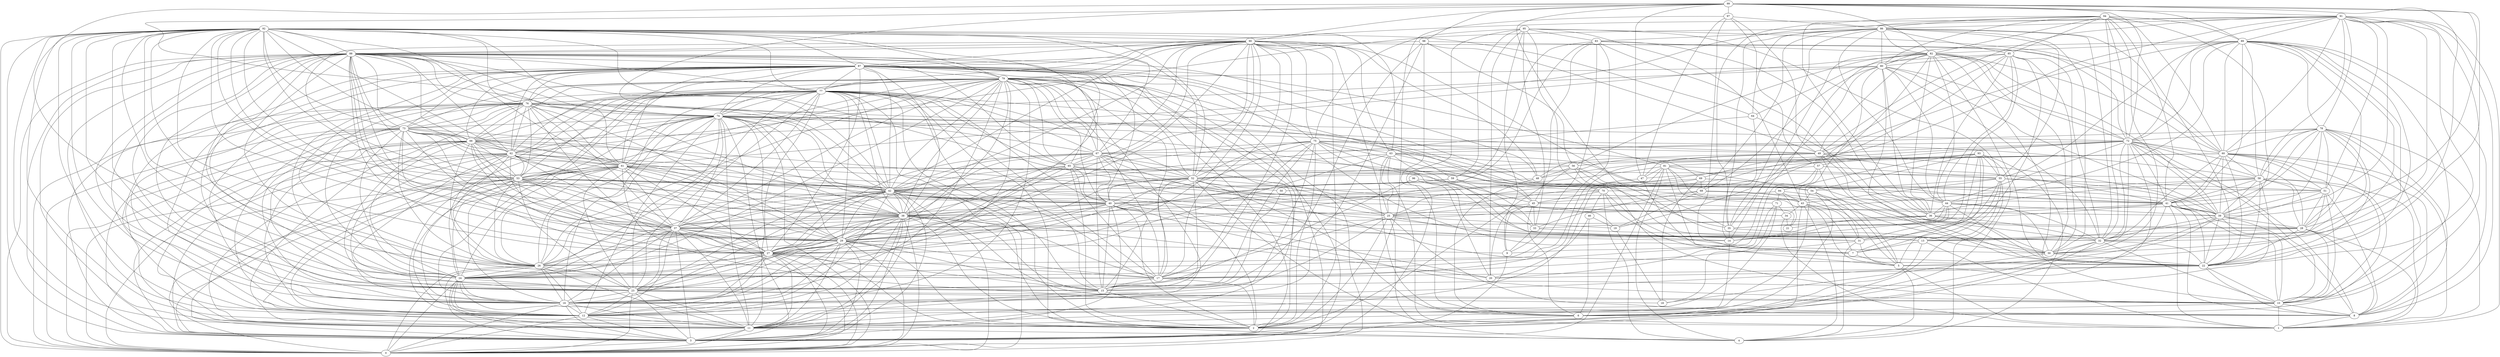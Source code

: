 digraph "sensornet-topology" {
label = "";
rankdir="BT";"0"->"3" [arrowhead = "both"] 
"0"->"11" [arrowhead = "both"] 
"0"->"12" [arrowhead = "both"] 
"0"->"16" [arrowhead = "both"] 
"0"->"23" [arrowhead = "both"] 
"0"->"24" [arrowhead = "both"] 
"0"->"26" [arrowhead = "both"] 
"0"->"27" [arrowhead = "both"] 
"0"->"29" [arrowhead = "both"] 
"0"->"37" [arrowhead = "both"] 
"0"->"38" [arrowhead = "both"] 
"0"->"42" [arrowhead = "both"] 
"0"->"53" [arrowhead = "both"] 
"0"->"61" [arrowhead = "both"] 
"0"->"62" [arrowhead = "both"] 
"0"->"66" [arrowhead = "both"] 
"0"->"73" [arrowhead = "both"] 
"0"->"74" [arrowhead = "both"] 
"0"->"76" [arrowhead = "both"] 
"0"->"77" [arrowhead = "both"] 
"0"->"79" [arrowhead = "both"] 
"0"->"87" [arrowhead = "both"] 
"0"->"88" [arrowhead = "both"] 
"0"->"92" [arrowhead = "both"] 
"1"->"5" [arrowhead = "both"] 
"1"->"8" [arrowhead = "both"] 
"1"->"10" [arrowhead = "both"] 
"1"->"13" [arrowhead = "both"] 
"1"->"28" [arrowhead = "both"] 
"1"->"34" [arrowhead = "both"] 
"1"->"41" [arrowhead = "both"] 
"1"->"52" [arrowhead = "both"] 
"1"->"58" [arrowhead = "both"] 
"1"->"60" [arrowhead = "both"] 
"1"->"63" [arrowhead = "both"] 
"1"->"78" [arrowhead = "both"] 
"1"->"91" [arrowhead = "both"] 
"2"->"6" [arrowhead = "both"] 
"2"->"15" [arrowhead = "both"] 
"2"->"17" [arrowhead = "both"] 
"2"->"25" [arrowhead = "both"] 
"2"->"27" [arrowhead = "both"] 
"2"->"29" [arrowhead = "both"] 
"2"->"38" [arrowhead = "both"] 
"2"->"40" [arrowhead = "both"] 
"2"->"42" [arrowhead = "both"] 
"2"->"43" [arrowhead = "both"] 
"2"->"55" [arrowhead = "both"] 
"2"->"56" [arrowhead = "both"] 
"2"->"65" [arrowhead = "both"] 
"2"->"67" [arrowhead = "both"] 
"2"->"75" [arrowhead = "both"] 
"2"->"77" [arrowhead = "both"] 
"2"->"79" [arrowhead = "both"] 
"2"->"88" [arrowhead = "both"] 
"2"->"90" [arrowhead = "both"] 
"2"->"92" [arrowhead = "both"] 
"2"->"93" [arrowhead = "both"] 
"3"->"9" [arrowhead = "both"] 
"3"->"11" [arrowhead = "both"] 
"3"->"12" [arrowhead = "both"] 
"3"->"16" [arrowhead = "both"] 
"3"->"23" [arrowhead = "both"] 
"3"->"24" [arrowhead = "both"] 
"3"->"26" [arrowhead = "both"] 
"3"->"27" [arrowhead = "both"] 
"3"->"29" [arrowhead = "both"] 
"3"->"37" [arrowhead = "both"] 
"3"->"38" [arrowhead = "both"] 
"3"->"40" [arrowhead = "both"] 
"3"->"42" [arrowhead = "both"] 
"3"->"61" [arrowhead = "both"] 
"3"->"62" [arrowhead = "both"] 
"3"->"66" [arrowhead = "both"] 
"3"->"73" [arrowhead = "both"] 
"3"->"74" [arrowhead = "both"] 
"3"->"76" [arrowhead = "both"] 
"3"->"77" [arrowhead = "both"] 
"3"->"79" [arrowhead = "both"] 
"3"->"81" [arrowhead = "both"] 
"3"->"87" [arrowhead = "both"] 
"3"->"88" [arrowhead = "both"] 
"3"->"92" [arrowhead = "both"] 
"3"->"95" [arrowhead = "both"] 
"3"->"97" [arrowhead = "both"] 
"4"->"5" [arrowhead = "both"] 
"4"->"11" [arrowhead = "both"] 
"4"->"25" [arrowhead = "both"] 
"4"->"31" [arrowhead = "both"] 
"4"->"43" [arrowhead = "both"] 
"4"->"55" [arrowhead = "both"] 
"4"->"70" [arrowhead = "both"] 
"4"->"77" [arrowhead = "both"] 
"4"->"81" [arrowhead = "both"] 
"4"->"93" [arrowhead = "both"] 
"5"->"7" [arrowhead = "both"] 
"5"->"31" [arrowhead = "both"] 
"5"->"39" [arrowhead = "both"] 
"5"->"43" [arrowhead = "both"] 
"5"->"51" [arrowhead = "both"] 
"5"->"54" [arrowhead = "both"] 
"5"->"57" [arrowhead = "both"] 
"5"->"68" [arrowhead = "both"] 
"5"->"81" [arrowhead = "both"] 
"5"->"93" [arrowhead = "both"] 
"6"->"10" [arrowhead = "both"] 
"6"->"13" [arrowhead = "both"] 
"6"->"32" [arrowhead = "both"] 
"6"->"45" [arrowhead = "both"] 
"6"->"46" [arrowhead = "both"] 
"6"->"48" [arrowhead = "both"] 
"6"->"52" [arrowhead = "both"] 
"6"->"60" [arrowhead = "both"] 
"6"->"63" [arrowhead = "both"] 
"6"->"72" [arrowhead = "both"] 
"6"->"98" [arrowhead = "both"] 
"7"->"13" [arrowhead = "both"] 
"7"->"43" [arrowhead = "both"] 
"7"->"47" [arrowhead = "both"] 
"7"->"55" [arrowhead = "both"] 
"7"->"87" [arrowhead = "both"] 
"7"->"93" [arrowhead = "both"] 
"7"->"97" [arrowhead = "both"] 
"8"->"10" [arrowhead = "both"] 
"8"->"22" [arrowhead = "both"] 
"8"->"24" [arrowhead = "both"] 
"8"->"25" [arrowhead = "both"] 
"8"->"28" [arrowhead = "both"] 
"8"->"39" [arrowhead = "both"] 
"8"->"41" [arrowhead = "both"] 
"8"->"51" [arrowhead = "both"] 
"8"->"60" [arrowhead = "both"] 
"8"->"61" [arrowhead = "both"] 
"8"->"72" [arrowhead = "both"] 
"8"->"78" [arrowhead = "both"] 
"8"->"89" [arrowhead = "both"] 
"8"->"91" [arrowhead = "both"] 
"9"->"29" [arrowhead = "both"] 
"9"->"33" [arrowhead = "both"] 
"9"->"45" [arrowhead = "both"] 
"9"->"82" [arrowhead = "both"] 
"9"->"83" [arrowhead = "both"] 
"9"->"95" [arrowhead = "both"] 
"10"->"22" [arrowhead = "both"] 
"10"->"23" [arrowhead = "both"] 
"10"->"28" [arrowhead = "both"] 
"10"->"32" [arrowhead = "both"] 
"10"->"38" [arrowhead = "both"] 
"10"->"39" [arrowhead = "both"] 
"10"->"40" [arrowhead = "both"] 
"10"->"41" [arrowhead = "both"] 
"10"->"51" [arrowhead = "both"] 
"10"->"56" [arrowhead = "both"] 
"10"->"58" [arrowhead = "both"] 
"10"->"72" [arrowhead = "both"] 
"10"->"78" [arrowhead = "both"] 
"10"->"82" [arrowhead = "both"] 
"10"->"89" [arrowhead = "both"] 
"10"->"91" [arrowhead = "both"] 
"11"->"12" [arrowhead = "both"] 
"11"->"14" [arrowhead = "both"] 
"11"->"16" [arrowhead = "both"] 
"11"->"23" [arrowhead = "both"] 
"11"->"24" [arrowhead = "both"] 
"11"->"26" [arrowhead = "both"] 
"11"->"27" [arrowhead = "both"] 
"11"->"29" [arrowhead = "both"] 
"11"->"32" [arrowhead = "both"] 
"11"->"37" [arrowhead = "both"] 
"11"->"38" [arrowhead = "both"] 
"11"->"42" [arrowhead = "both"] 
"11"->"53" [arrowhead = "both"] 
"11"->"54" [arrowhead = "both"] 
"11"->"62" [arrowhead = "both"] 
"11"->"66" [arrowhead = "both"] 
"11"->"73" [arrowhead = "both"] 
"11"->"74" [arrowhead = "both"] 
"11"->"76" [arrowhead = "both"] 
"11"->"77" [arrowhead = "both"] 
"11"->"79" [arrowhead = "both"] 
"11"->"80" [arrowhead = "both"] 
"11"->"81" [arrowhead = "both"] 
"11"->"87" [arrowhead = "both"] 
"11"->"88" [arrowhead = "both"] 
"11"->"92" [arrowhead = "both"] 
"12"->"15" [arrowhead = "both"] 
"12"->"16" [arrowhead = "both"] 
"12"->"23" [arrowhead = "both"] 
"12"->"24" [arrowhead = "both"] 
"12"->"26" [arrowhead = "both"] 
"12"->"27" [arrowhead = "both"] 
"12"->"29" [arrowhead = "both"] 
"12"->"37" [arrowhead = "both"] 
"12"->"38" [arrowhead = "both"] 
"12"->"42" [arrowhead = "both"] 
"12"->"53" [arrowhead = "both"] 
"12"->"61" [arrowhead = "both"] 
"12"->"66" [arrowhead = "both"] 
"12"->"71" [arrowhead = "both"] 
"12"->"73" [arrowhead = "both"] 
"12"->"74" [arrowhead = "both"] 
"12"->"76" [arrowhead = "both"] 
"12"->"77" [arrowhead = "both"] 
"12"->"79" [arrowhead = "both"] 
"12"->"87" [arrowhead = "both"] 
"12"->"88" [arrowhead = "both"] 
"12"->"92" [arrowhead = "both"] 
"13"->"25" [arrowhead = "both"] 
"13"->"28" [arrowhead = "both"] 
"13"->"42" [arrowhead = "both"] 
"13"->"51" [arrowhead = "both"] 
"13"->"56" [arrowhead = "both"] 
"13"->"75" [arrowhead = "both"] 
"13"->"78" [arrowhead = "both"] 
"13"->"85" [arrowhead = "both"] 
"14"->"35" [arrowhead = "both"] 
"14"->"36" [arrowhead = "both"] 
"14"->"42" [arrowhead = "both"] 
"14"->"44" [arrowhead = "both"] 
"14"->"82" [arrowhead = "both"] 
"14"->"85" [arrowhead = "both"] 
"14"->"86" [arrowhead = "both"] 
"14"->"96" [arrowhead = "both"] 
"15"->"17" [arrowhead = "both"] 
"15"->"25" [arrowhead = "both"] 
"15"->"27" [arrowhead = "both"] 
"15"->"29" [arrowhead = "both"] 
"15"->"38" [arrowhead = "both"] 
"15"->"40" [arrowhead = "both"] 
"15"->"42" [arrowhead = "both"] 
"15"->"50" [arrowhead = "both"] 
"15"->"52" [arrowhead = "both"] 
"15"->"67" [arrowhead = "both"] 
"15"->"75" [arrowhead = "both"] 
"15"->"77" [arrowhead = "both"] 
"15"->"79" [arrowhead = "both"] 
"15"->"88" [arrowhead = "both"] 
"15"->"90" [arrowhead = "both"] 
"15"->"92" [arrowhead = "both"] 
"15"->"98" [arrowhead = "both"] 
"16"->"23" [arrowhead = "both"] 
"16"->"24" [arrowhead = "both"] 
"16"->"26" [arrowhead = "both"] 
"16"->"27" [arrowhead = "both"] 
"16"->"29" [arrowhead = "both"] 
"16"->"37" [arrowhead = "both"] 
"16"->"38" [arrowhead = "both"] 
"16"->"41" [arrowhead = "both"] 
"16"->"42" [arrowhead = "both"] 
"16"->"53" [arrowhead = "both"] 
"16"->"61" [arrowhead = "both"] 
"16"->"62" [arrowhead = "both"] 
"16"->"73" [arrowhead = "both"] 
"16"->"74" [arrowhead = "both"] 
"16"->"75" [arrowhead = "both"] 
"16"->"76" [arrowhead = "both"] 
"16"->"77" [arrowhead = "both"] 
"16"->"79" [arrowhead = "both"] 
"16"->"87" [arrowhead = "both"] 
"16"->"88" [arrowhead = "both"] 
"16"->"92" [arrowhead = "both"] 
"16"->"98" [arrowhead = "both"] 
"17"->"22" [arrowhead = "both"] 
"17"->"25" [arrowhead = "both"] 
"17"->"27" [arrowhead = "both"] 
"17"->"29" [arrowhead = "both"] 
"17"->"31" [arrowhead = "both"] 
"17"->"38" [arrowhead = "both"] 
"17"->"40" [arrowhead = "both"] 
"17"->"42" [arrowhead = "both"] 
"17"->"47" [arrowhead = "both"] 
"17"->"52" [arrowhead = "both"] 
"17"->"65" [arrowhead = "both"] 
"17"->"75" [arrowhead = "both"] 
"17"->"77" [arrowhead = "both"] 
"17"->"79" [arrowhead = "both"] 
"17"->"88" [arrowhead = "both"] 
"17"->"90" [arrowhead = "both"] 
"17"->"92" [arrowhead = "both"] 
"18"->"19" [arrowhead = "both"] 
"18"->"23" [arrowhead = "both"] 
"18"->"30" [arrowhead = "both"] 
"18"->"69" [arrowhead = "both"] 
"18"->"71" [arrowhead = "both"] 
"19"->"25" [arrowhead = "both"] 
"19"->"46" [arrowhead = "both"] 
"19"->"52" [arrowhead = "both"] 
"19"->"68" [arrowhead = "both"] 
"19"->"82" [arrowhead = "both"] 
"20"->"22" [arrowhead = "both"] 
"20"->"38" [arrowhead = "both"] 
"20"->"40" [arrowhead = "both"] 
"20"->"45" [arrowhead = "both"] 
"20"->"46" [arrowhead = "both"] 
"20"->"71" [arrowhead = "both"] 
"20"->"95" [arrowhead = "both"] 
"20"->"96" [arrowhead = "both"] 
"21"->"34" [arrowhead = "both"] 
"21"->"44" [arrowhead = "both"] 
"21"->"45" [arrowhead = "both"] 
"21"->"84" [arrowhead = "both"] 
"22"->"28" [arrowhead = "both"] 
"22"->"30" [arrowhead = "both"] 
"22"->"32" [arrowhead = "both"] 
"22"->"39" [arrowhead = "both"] 
"22"->"41" [arrowhead = "both"] 
"22"->"44" [arrowhead = "both"] 
"22"->"49" [arrowhead = "both"] 
"22"->"58" [arrowhead = "both"] 
"22"->"60" [arrowhead = "both"] 
"22"->"67" [arrowhead = "both"] 
"22"->"70" [arrowhead = "both"] 
"22"->"78" [arrowhead = "both"] 
"22"->"80" [arrowhead = "both"] 
"22"->"82" [arrowhead = "both"] 
"22"->"89" [arrowhead = "both"] 
"22"->"91" [arrowhead = "both"] 
"22"->"94" [arrowhead = "both"] 
"22"->"99" [arrowhead = "both"] 
"23"->"24" [arrowhead = "both"] 
"23"->"26" [arrowhead = "both"] 
"23"->"27" [arrowhead = "both"] 
"23"->"29" [arrowhead = "both"] 
"23"->"37" [arrowhead = "both"] 
"23"->"38" [arrowhead = "both"] 
"23"->"42" [arrowhead = "both"] 
"23"->"53" [arrowhead = "both"] 
"23"->"58" [arrowhead = "both"] 
"23"->"61" [arrowhead = "both"] 
"23"->"62" [arrowhead = "both"] 
"23"->"66" [arrowhead = "both"] 
"23"->"74" [arrowhead = "both"] 
"23"->"76" [arrowhead = "both"] 
"23"->"77" [arrowhead = "both"] 
"23"->"79" [arrowhead = "both"] 
"23"->"87" [arrowhead = "both"] 
"23"->"88" [arrowhead = "both"] 
"23"->"92" [arrowhead = "both"] 
"23"->"96" [arrowhead = "both"] 
"24"->"26" [arrowhead = "both"] 
"24"->"27" [arrowhead = "both"] 
"24"->"29" [arrowhead = "both"] 
"24"->"37" [arrowhead = "both"] 
"24"->"38" [arrowhead = "both"] 
"24"->"42" [arrowhead = "both"] 
"24"->"49" [arrowhead = "both"] 
"24"->"53" [arrowhead = "both"] 
"24"->"57" [arrowhead = "both"] 
"24"->"61" [arrowhead = "both"] 
"24"->"62" [arrowhead = "both"] 
"24"->"66" [arrowhead = "both"] 
"24"->"73" [arrowhead = "both"] 
"24"->"76" [arrowhead = "both"] 
"24"->"77" [arrowhead = "both"] 
"24"->"79" [arrowhead = "both"] 
"24"->"87" [arrowhead = "both"] 
"24"->"88" [arrowhead = "both"] 
"24"->"92" [arrowhead = "both"] 
"24"->"99" [arrowhead = "both"] 
"25"->"40" [arrowhead = "both"] 
"25"->"45" [arrowhead = "both"] 
"25"->"52" [arrowhead = "both"] 
"25"->"58" [arrowhead = "both"] 
"25"->"63" [arrowhead = "both"] 
"25"->"65" [arrowhead = "both"] 
"25"->"67" [arrowhead = "both"] 
"25"->"69" [arrowhead = "both"] 
"25"->"85" [arrowhead = "both"] 
"25"->"90" [arrowhead = "both"] 
"26"->"27" [arrowhead = "both"] 
"26"->"29" [arrowhead = "both"] 
"26"->"37" [arrowhead = "both"] 
"26"->"38" [arrowhead = "both"] 
"26"->"42" [arrowhead = "both"] 
"26"->"53" [arrowhead = "both"] 
"26"->"61" [arrowhead = "both"] 
"26"->"62" [arrowhead = "both"] 
"26"->"66" [arrowhead = "both"] 
"26"->"73" [arrowhead = "both"] 
"26"->"74" [arrowhead = "both"] 
"26"->"77" [arrowhead = "both"] 
"26"->"79" [arrowhead = "both"] 
"26"->"83" [arrowhead = "both"] 
"26"->"87" [arrowhead = "both"] 
"26"->"88" [arrowhead = "both"] 
"26"->"92" [arrowhead = "both"] 
"27"->"29" [arrowhead = "both"] 
"27"->"37" [arrowhead = "both"] 
"27"->"38" [arrowhead = "both"] 
"27"->"40" [arrowhead = "both"] 
"27"->"42" [arrowhead = "both"] 
"27"->"52" [arrowhead = "both"] 
"27"->"53" [arrowhead = "both"] 
"27"->"61" [arrowhead = "both"] 
"27"->"62" [arrowhead = "both"] 
"27"->"63" [arrowhead = "both"] 
"27"->"65" [arrowhead = "both"] 
"27"->"66" [arrowhead = "both"] 
"27"->"67" [arrowhead = "both"] 
"27"->"73" [arrowhead = "both"] 
"27"->"74" [arrowhead = "both"] 
"27"->"76" [arrowhead = "both"] 
"27"->"79" [arrowhead = "both"] 
"27"->"87" [arrowhead = "both"] 
"27"->"88" [arrowhead = "both"] 
"27"->"90" [arrowhead = "both"] 
"27"->"92" [arrowhead = "both"] 
"28"->"39" [arrowhead = "both"] 
"28"->"41" [arrowhead = "both"] 
"28"->"51" [arrowhead = "both"] 
"28"->"58" [arrowhead = "both"] 
"28"->"60" [arrowhead = "both"] 
"28"->"63" [arrowhead = "both"] 
"28"->"72" [arrowhead = "both"] 
"28"->"83" [arrowhead = "both"] 
"28"->"89" [arrowhead = "both"] 
"28"->"91" [arrowhead = "both"] 
"29"->"37" [arrowhead = "both"] 
"29"->"38" [arrowhead = "both"] 
"29"->"40" [arrowhead = "both"] 
"29"->"42" [arrowhead = "both"] 
"29"->"52" [arrowhead = "both"] 
"29"->"53" [arrowhead = "both"] 
"29"->"59" [arrowhead = "both"] 
"29"->"61" [arrowhead = "both"] 
"29"->"62" [arrowhead = "both"] 
"29"->"65" [arrowhead = "both"] 
"29"->"66" [arrowhead = "both"] 
"29"->"67" [arrowhead = "both"] 
"29"->"73" [arrowhead = "both"] 
"29"->"74" [arrowhead = "both"] 
"29"->"76" [arrowhead = "both"] 
"29"->"77" [arrowhead = "both"] 
"29"->"83" [arrowhead = "both"] 
"29"->"87" [arrowhead = "both"] 
"29"->"88" [arrowhead = "both"] 
"29"->"90" [arrowhead = "both"] 
"29"->"92" [arrowhead = "both"] 
"30"->"32" [arrowhead = "both"] 
"30"->"35" [arrowhead = "both"] 
"30"->"36" [arrowhead = "both"] 
"30"->"39" [arrowhead = "both"] 
"30"->"44" [arrowhead = "both"] 
"30"->"68" [arrowhead = "both"] 
"30"->"70" [arrowhead = "both"] 
"30"->"72" [arrowhead = "both"] 
"30"->"82" [arrowhead = "both"] 
"30"->"84" [arrowhead = "both"] 
"30"->"85" [arrowhead = "both"] 
"30"->"86" [arrowhead = "both"] 
"30"->"89" [arrowhead = "both"] 
"30"->"94" [arrowhead = "both"] 
"31"->"37" [arrowhead = "both"] 
"31"->"43" [arrowhead = "both"] 
"31"->"54" [arrowhead = "both"] 
"31"->"55" [arrowhead = "both"] 
"31"->"63" [arrowhead = "both"] 
"31"->"93" [arrowhead = "both"] 
"32"->"33" [arrowhead = "both"] 
"32"->"36" [arrowhead = "both"] 
"32"->"39" [arrowhead = "both"] 
"32"->"44" [arrowhead = "both"] 
"32"->"49" [arrowhead = "both"] 
"32"->"56" [arrowhead = "both"] 
"32"->"60" [arrowhead = "both"] 
"32"->"61" [arrowhead = "both"] 
"32"->"72" [arrowhead = "both"] 
"32"->"80" [arrowhead = "both"] 
"32"->"85" [arrowhead = "both"] 
"32"->"86" [arrowhead = "both"] 
"32"->"89" [arrowhead = "both"] 
"32"->"94" [arrowhead = "both"] 
"32"->"99" [arrowhead = "both"] 
"33"->"36" [arrowhead = "both"] 
"33"->"45" [arrowhead = "both"] 
"33"->"59" [arrowhead = "both"] 
"33"->"68" [arrowhead = "both"] 
"33"->"75" [arrowhead = "both"] 
"33"->"95" [arrowhead = "both"] 
"34"->"43" [arrowhead = "both"] 
"34"->"62" [arrowhead = "both"] 
"34"->"71" [arrowhead = "both"] 
"34"->"92" [arrowhead = "both"] 
"35"->"36" [arrowhead = "both"] 
"35"->"44" [arrowhead = "both"] 
"35"->"64" [arrowhead = "both"] 
"35"->"77" [arrowhead = "both"] 
"35"->"80" [arrowhead = "both"] 
"35"->"86" [arrowhead = "both"] 
"35"->"94" [arrowhead = "both"] 
"35"->"99" [arrowhead = "both"] 
"36"->"41" [arrowhead = "both"] 
"36"->"44" [arrowhead = "both"] 
"36"->"58" [arrowhead = "both"] 
"36"->"64" [arrowhead = "both"] 
"36"->"80" [arrowhead = "both"] 
"36"->"82" [arrowhead = "both"] 
"36"->"83" [arrowhead = "both"] 
"36"->"85" [arrowhead = "both"] 
"36"->"94" [arrowhead = "both"] 
"37"->"38" [arrowhead = "both"] 
"37"->"40" [arrowhead = "both"] 
"37"->"41" [arrowhead = "both"] 
"37"->"42" [arrowhead = "both"] 
"37"->"53" [arrowhead = "both"] 
"37"->"61" [arrowhead = "both"] 
"37"->"62" [arrowhead = "both"] 
"37"->"66" [arrowhead = "both"] 
"37"->"73" [arrowhead = "both"] 
"37"->"74" [arrowhead = "both"] 
"37"->"76" [arrowhead = "both"] 
"37"->"77" [arrowhead = "both"] 
"37"->"79" [arrowhead = "both"] 
"37"->"81" [arrowhead = "both"] 
"37"->"84" [arrowhead = "both"] 
"37"->"88" [arrowhead = "both"] 
"37"->"90" [arrowhead = "both"] 
"37"->"92" [arrowhead = "both"] 
"38"->"40" [arrowhead = "both"] 
"38"->"42" [arrowhead = "both"] 
"38"->"48" [arrowhead = "both"] 
"38"->"52" [arrowhead = "both"] 
"38"->"53" [arrowhead = "both"] 
"38"->"61" [arrowhead = "both"] 
"38"->"62" [arrowhead = "both"] 
"38"->"65" [arrowhead = "both"] 
"38"->"66" [arrowhead = "both"] 
"38"->"67" [arrowhead = "both"] 
"38"->"73" [arrowhead = "both"] 
"38"->"74" [arrowhead = "both"] 
"38"->"76" [arrowhead = "both"] 
"38"->"77" [arrowhead = "both"] 
"38"->"78" [arrowhead = "both"] 
"38"->"79" [arrowhead = "both"] 
"38"->"87" [arrowhead = "both"] 
"38"->"90" [arrowhead = "both"] 
"38"->"92" [arrowhead = "both"] 
"39"->"41" [arrowhead = "both"] 
"39"->"44" [arrowhead = "both"] 
"39"->"49" [arrowhead = "both"] 
"39"->"53" [arrowhead = "both"] 
"39"->"55" [arrowhead = "both"] 
"39"->"58" [arrowhead = "both"] 
"39"->"60" [arrowhead = "both"] 
"39"->"72" [arrowhead = "both"] 
"39"->"78" [arrowhead = "both"] 
"39"->"80" [arrowhead = "both"] 
"39"->"82" [arrowhead = "both"] 
"39"->"90" [arrowhead = "both"] 
"39"->"91" [arrowhead = "both"] 
"39"->"94" [arrowhead = "both"] 
"39"->"99" [arrowhead = "both"] 
"40"->"42" [arrowhead = "both"] 
"40"->"52" [arrowhead = "both"] 
"40"->"53" [arrowhead = "both"] 
"40"->"60" [arrowhead = "both"] 
"40"->"65" [arrowhead = "both"] 
"40"->"67" [arrowhead = "both"] 
"40"->"70" [arrowhead = "both"] 
"40"->"75" [arrowhead = "both"] 
"40"->"77" [arrowhead = "both"] 
"40"->"79" [arrowhead = "both"] 
"40"->"87" [arrowhead = "both"] 
"40"->"88" [arrowhead = "both"] 
"40"->"92" [arrowhead = "both"] 
"41"->"49" [arrowhead = "both"] 
"41"->"51" [arrowhead = "both"] 
"41"->"58" [arrowhead = "both"] 
"41"->"60" [arrowhead = "both"] 
"41"->"66" [arrowhead = "both"] 
"41"->"72" [arrowhead = "both"] 
"41"->"74" [arrowhead = "both"] 
"41"->"76" [arrowhead = "both"] 
"41"->"78" [arrowhead = "both"] 
"41"->"86" [arrowhead = "both"] 
"41"->"87" [arrowhead = "both"] 
"41"->"89" [arrowhead = "both"] 
"42"->"52" [arrowhead = "both"] 
"42"->"53" [arrowhead = "both"] 
"42"->"59" [arrowhead = "both"] 
"42"->"61" [arrowhead = "both"] 
"42"->"62" [arrowhead = "both"] 
"42"->"63" [arrowhead = "both"] 
"42"->"64" [arrowhead = "both"] 
"42"->"65" [arrowhead = "both"] 
"42"->"66" [arrowhead = "both"] 
"42"->"67" [arrowhead = "both"] 
"42"->"73" [arrowhead = "both"] 
"42"->"74" [arrowhead = "both"] 
"42"->"76" [arrowhead = "both"] 
"42"->"77" [arrowhead = "both"] 
"42"->"79" [arrowhead = "both"] 
"42"->"87" [arrowhead = "both"] 
"42"->"88" [arrowhead = "both"] 
"42"->"90" [arrowhead = "both"] 
"42"->"99" [arrowhead = "both"] 
"43"->"54" [arrowhead = "both"] 
"43"->"55" [arrowhead = "both"] 
"43"->"57" [arrowhead = "both"] 
"43"->"67" [arrowhead = "both"] 
"43"->"81" [arrowhead = "both"] 
"43"->"84" [arrowhead = "both"] 
"43"->"95" [arrowhead = "both"] 
"44"->"69" [arrowhead = "both"] 
"44"->"72" [arrowhead = "both"] 
"44"->"80" [arrowhead = "both"] 
"44"->"82" [arrowhead = "both"] 
"44"->"85" [arrowhead = "both"] 
"44"->"86" [arrowhead = "both"] 
"44"->"89" [arrowhead = "both"] 
"45"->"59" [arrowhead = "both"] 
"45"->"68" [arrowhead = "both"] 
"45"->"70" [arrowhead = "both"] 
"45"->"74" [arrowhead = "both"] 
"45"->"75" [arrowhead = "both"] 
"45"->"83" [arrowhead = "both"] 
"46"->"70" [arrowhead = "both"] 
"47"->"49" [arrowhead = "both"] 
"47"->"57" [arrowhead = "both"] 
"47"->"81" [arrowhead = "both"] 
"47"->"97" [arrowhead = "both"] 
"47"->"99" [arrowhead = "both"] 
"48"->"49" [arrowhead = "both"] 
"48"->"56" [arrowhead = "both"] 
"48"->"60" [arrowhead = "both"] 
"48"->"88" [arrowhead = "both"] 
"48"->"90" [arrowhead = "both"] 
"49"->"72" [arrowhead = "both"] 
"49"->"74" [arrowhead = "both"] 
"49"->"75" [arrowhead = "both"] 
"49"->"82" [arrowhead = "both"] 
"49"->"89" [arrowhead = "both"] 
"49"->"91" [arrowhead = "both"] 
"49"->"97" [arrowhead = "both"] 
"49"->"98" [arrowhead = "both"] 
"50"->"52" [arrowhead = "both"] 
"50"->"69" [arrowhead = "both"] 
"51"->"55" [arrowhead = "both"] 
"51"->"58" [arrowhead = "both"] 
"51"->"60" [arrowhead = "both"] 
"51"->"63" [arrowhead = "both"] 
"51"->"78" [arrowhead = "both"] 
"51"->"91" [arrowhead = "both"] 
"52"->"56" [arrowhead = "both"] 
"52"->"65" [arrowhead = "both"] 
"52"->"67" [arrowhead = "both"] 
"52"->"72" [arrowhead = "both"] 
"52"->"75" [arrowhead = "both"] 
"52"->"77" [arrowhead = "both"] 
"52"->"79" [arrowhead = "both"] 
"52"->"88" [arrowhead = "both"] 
"52"->"90" [arrowhead = "both"] 
"52"->"91" [arrowhead = "both"] 
"52"->"92" [arrowhead = "both"] 
"53"->"61" [arrowhead = "both"] 
"53"->"62" [arrowhead = "both"] 
"53"->"66" [arrowhead = "both"] 
"53"->"73" [arrowhead = "both"] 
"53"->"74" [arrowhead = "both"] 
"53"->"76" [arrowhead = "both"] 
"53"->"77" [arrowhead = "both"] 
"53"->"79" [arrowhead = "both"] 
"53"->"87" [arrowhead = "both"] 
"53"->"88" [arrowhead = "both"] 
"53"->"90" [arrowhead = "both"] 
"53"->"92" [arrowhead = "both"] 
"54"->"55" [arrowhead = "both"] 
"54"->"61" [arrowhead = "both"] 
"54"->"81" [arrowhead = "both"] 
"54"->"93" [arrowhead = "both"] 
"55"->"57" [arrowhead = "both"] 
"55"->"81" [arrowhead = "both"] 
"55"->"86" [arrowhead = "both"] 
"55"->"89" [arrowhead = "both"] 
"55"->"93" [arrowhead = "both"] 
"55"->"95" [arrowhead = "both"] 
"56"->"60" [arrowhead = "both"] 
"56"->"63" [arrowhead = "both"] 
"56"->"82" [arrowhead = "both"] 
"56"->"98" [arrowhead = "both"] 
"57"->"93" [arrowhead = "both"] 
"57"->"97" [arrowhead = "both"] 
"58"->"60" [arrowhead = "both"] 
"58"->"61" [arrowhead = "both"] 
"58"->"72" [arrowhead = "both"] 
"58"->"75" [arrowhead = "both"] 
"58"->"78" [arrowhead = "both"] 
"58"->"89" [arrowhead = "both"] 
"58"->"91" [arrowhead = "both"] 
"59"->"79" [arrowhead = "both"] 
"59"->"83" [arrowhead = "both"] 
"59"->"95" [arrowhead = "both"] 
"60"->"72" [arrowhead = "both"] 
"60"->"78" [arrowhead = "both"] 
"60"->"82" [arrowhead = "both"] 
"60"->"89" [arrowhead = "both"] 
"60"->"90" [arrowhead = "both"] 
"60"->"91" [arrowhead = "both"] 
"60"->"94" [arrowhead = "both"] 
"60"->"95" [arrowhead = "both"] 
"61"->"62" [arrowhead = "both"] 
"61"->"66" [arrowhead = "both"] 
"61"->"73" [arrowhead = "both"] 
"61"->"74" [arrowhead = "both"] 
"61"->"76" [arrowhead = "both"] 
"61"->"77" [arrowhead = "both"] 
"61"->"79" [arrowhead = "both"] 
"61"->"82" [arrowhead = "both"] 
"61"->"87" [arrowhead = "both"] 
"61"->"88" [arrowhead = "both"] 
"61"->"92" [arrowhead = "both"] 
"62"->"66" [arrowhead = "both"] 
"62"->"73" [arrowhead = "both"] 
"62"->"74" [arrowhead = "both"] 
"62"->"76" [arrowhead = "both"] 
"62"->"77" [arrowhead = "both"] 
"62"->"79" [arrowhead = "both"] 
"62"->"86" [arrowhead = "both"] 
"62"->"87" [arrowhead = "both"] 
"62"->"88" [arrowhead = "both"] 
"62"->"92" [arrowhead = "both"] 
"63"->"75" [arrowhead = "both"] 
"63"->"78" [arrowhead = "both"] 
"63"->"90" [arrowhead = "both"] 
"63"->"92" [arrowhead = "both"] 
"64"->"85" [arrowhead = "both"] 
"64"->"86" [arrowhead = "both"] 
"64"->"92" [arrowhead = "both"] 
"65"->"67" [arrowhead = "both"] 
"65"->"75" [arrowhead = "both"] 
"65"->"77" [arrowhead = "both"] 
"65"->"79" [arrowhead = "both"] 
"65"->"88" [arrowhead = "both"] 
"65"->"90" [arrowhead = "both"] 
"65"->"92" [arrowhead = "both"] 
"66"->"73" [arrowhead = "both"] 
"66"->"74" [arrowhead = "both"] 
"66"->"76" [arrowhead = "both"] 
"66"->"77" [arrowhead = "both"] 
"66"->"79" [arrowhead = "both"] 
"66"->"87" [arrowhead = "both"] 
"66"->"88" [arrowhead = "both"] 
"66"->"91" [arrowhead = "both"] 
"66"->"92" [arrowhead = "both"] 
"67"->"72" [arrowhead = "both"] 
"67"->"75" [arrowhead = "both"] 
"67"->"76" [arrowhead = "both"] 
"67"->"77" [arrowhead = "both"] 
"67"->"79" [arrowhead = "both"] 
"67"->"88" [arrowhead = "both"] 
"67"->"90" [arrowhead = "both"] 
"67"->"92" [arrowhead = "both"] 
"68"->"69" [arrowhead = "both"] 
"68"->"80" [arrowhead = "both"] 
"68"->"86" [arrowhead = "both"] 
"69"->"75" [arrowhead = "both"] 
"69"->"85" [arrowhead = "both"] 
"70"->"72" [arrowhead = "both"] 
"70"->"95" [arrowhead = "both"] 
"70"->"96" [arrowhead = "both"] 
"71"->"81" [arrowhead = "both"] 
"71"->"84" [arrowhead = "both"] 
"72"->"74" [arrowhead = "both"] 
"72"->"78" [arrowhead = "both"] 
"72"->"80" [arrowhead = "both"] 
"72"->"82" [arrowhead = "both"] 
"72"->"89" [arrowhead = "both"] 
"72"->"91" [arrowhead = "both"] 
"72"->"94" [arrowhead = "both"] 
"72"->"98" [arrowhead = "both"] 
"72"->"99" [arrowhead = "both"] 
"73"->"74" [arrowhead = "both"] 
"73"->"76" [arrowhead = "both"] 
"73"->"77" [arrowhead = "both"] 
"73"->"79" [arrowhead = "both"] 
"73"->"87" [arrowhead = "both"] 
"73"->"88" [arrowhead = "both"] 
"73"->"92" [arrowhead = "both"] 
"74"->"76" [arrowhead = "both"] 
"74"->"77" [arrowhead = "both"] 
"74"->"79" [arrowhead = "both"] 
"74"->"80" [arrowhead = "both"] 
"74"->"87" [arrowhead = "both"] 
"74"->"88" [arrowhead = "both"] 
"74"->"92" [arrowhead = "both"] 
"74"->"99" [arrowhead = "both"] 
"75"->"87" [arrowhead = "both"] 
"75"->"90" [arrowhead = "both"] 
"75"->"95" [arrowhead = "both"] 
"76"->"77" [arrowhead = "both"] 
"76"->"79" [arrowhead = "both"] 
"76"->"87" [arrowhead = "both"] 
"76"->"88" [arrowhead = "both"] 
"76"->"92" [arrowhead = "both"] 
"77"->"79" [arrowhead = "both"] 
"77"->"87" [arrowhead = "both"] 
"77"->"88" [arrowhead = "both"] 
"77"->"90" [arrowhead = "both"] 
"77"->"92" [arrowhead = "both"] 
"78"->"89" [arrowhead = "both"] 
"78"->"91" [arrowhead = "both"] 
"79"->"80" [arrowhead = "both"] 
"79"->"87" [arrowhead = "both"] 
"79"->"88" [arrowhead = "both"] 
"79"->"90" [arrowhead = "both"] 
"79"->"92" [arrowhead = "both"] 
"80"->"82" [arrowhead = "both"] 
"80"->"85" [arrowhead = "both"] 
"80"->"86" [arrowhead = "both"] 
"80"->"89" [arrowhead = "both"] 
"80"->"94" [arrowhead = "both"] 
"81"->"87" [arrowhead = "both"] 
"81"->"93" [arrowhead = "both"] 
"82"->"83" [arrowhead = "both"] 
"82"->"86" [arrowhead = "both"] 
"82"->"89" [arrowhead = "both"] 
"82"->"94" [arrowhead = "both"] 
"82"->"99" [arrowhead = "both"] 
"83"->"86" [arrowhead = "both"] 
"83"->"95" [arrowhead = "both"] 
"84"->"93" [arrowhead = "both"] 
"85"->"86" [arrowhead = "both"] 
"85"->"94" [arrowhead = "both"] 
"86"->"91" [arrowhead = "both"] 
"86"->"94" [arrowhead = "both"] 
"86"->"97" [arrowhead = "both"] 
"87"->"88" [arrowhead = "both"] 
"87"->"90" [arrowhead = "both"] 
"87"->"91" [arrowhead = "both"] 
"87"->"92" [arrowhead = "both"] 
"88"->"90" [arrowhead = "both"] 
"88"->"92" [arrowhead = "both"] 
"88"->"98" [arrowhead = "both"] 
"89"->"91" [arrowhead = "both"] 
"89"->"94" [arrowhead = "both"] 
"89"->"99" [arrowhead = "both"] 
"90"->"92" [arrowhead = "both"] 
"90"->"99" [arrowhead = "both"] 
"91"->"99" [arrowhead = "both"] 
"97"->"99" [arrowhead = "both"] 
"98"->"99" [arrowhead = "both"] 
}